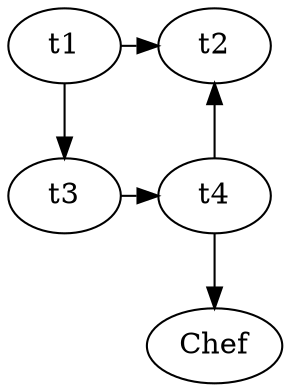 digraph g {
    t1 -> t2 [tailport=e headport=w];
    t1 -> t3 [tailport=s headport=n];
    t3 -> t4 [tailport=e headport=w];
    t4 -> t2 [tailport=n headport=s];

    t4 -> Chef [tailport=s headport=n];

	{ rank=same; t1 t2 }
	{ rank=same; t3 t4 }
}